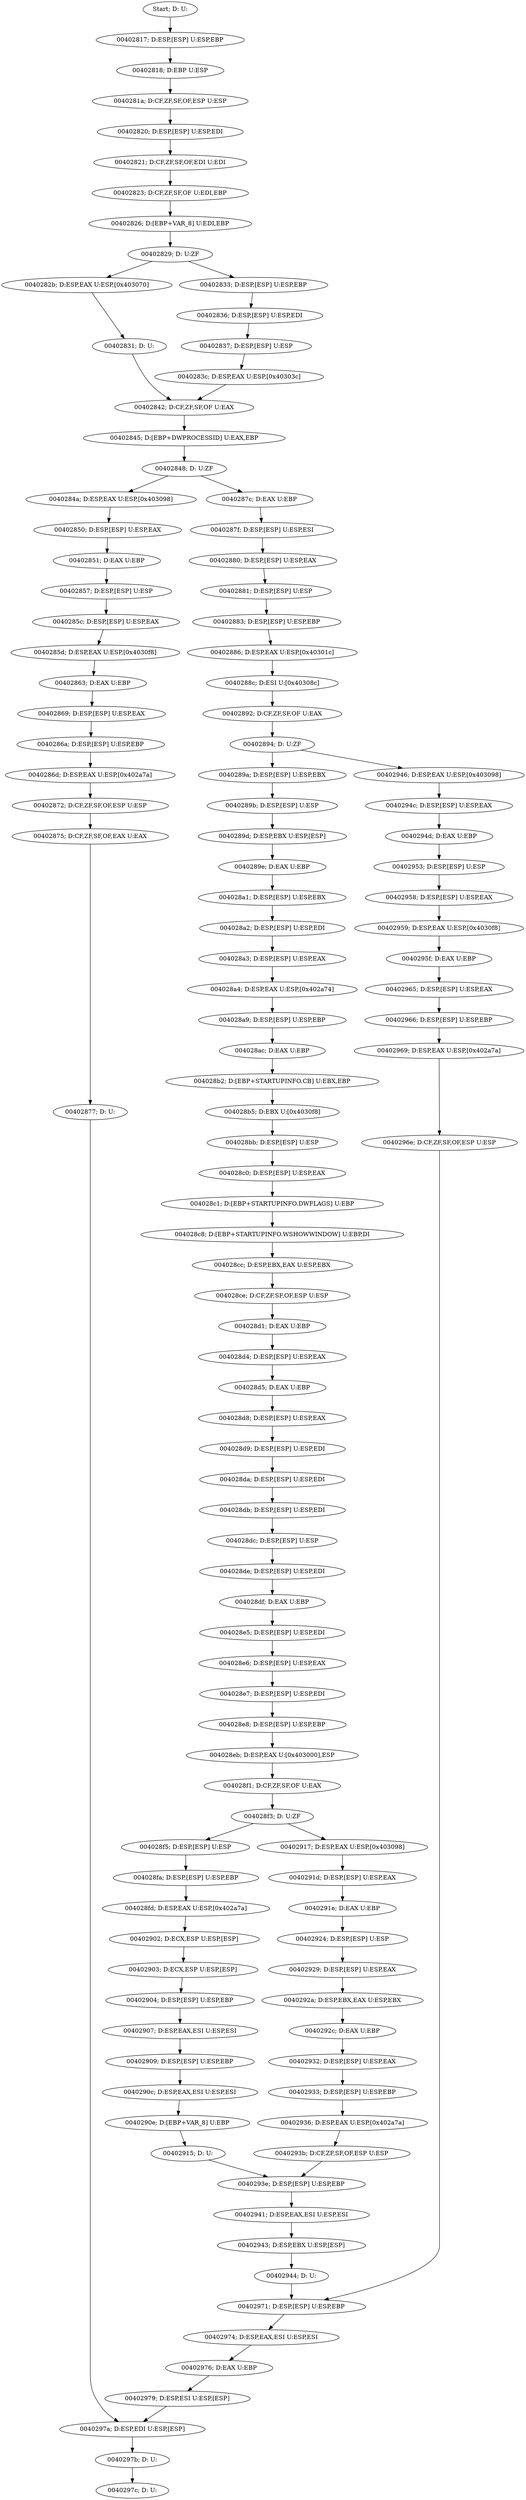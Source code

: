 digraph {
	n0 [label="Start; D: U:"]
	n1 [label="00402817; D:ESP,[ESP] U:ESP,EBP"]
	n2 [label="00402818; D:EBP U:ESP"]
	n3 [label="0040281a; D:CF,ZF,SF,OF,ESP U:ESP"]
	n4 [label="00402820; D:ESP,[ESP] U:ESP,EDI"]
	n5 [label="00402821; D:CF,ZF,SF,OF,EDI U:EDI"]
	n6 [label="00402823; D:CF,ZF,SF,OF U:EDI,EBP"]
	n7 [label="00402826; D:[EBP+VAR_8] U:EDI,EBP"]
	n8 [label="00402829; D: U:ZF"]
	n9 [label="0040282b; D:ESP,EAX U:ESP,[0x403070]"]
	n10 [label="00402831; D: U:"]
	n11 [label="00402833; D:ESP,[ESP] U:ESP,EBP"]
	n12 [label="00402836; D:ESP,[ESP] U:ESP,EDI"]
	n13 [label="00402837; D:ESP,[ESP] U:ESP"]
	n14 [label="0040283c; D:ESP,EAX U:ESP,[0x40303c]"]
	n15 [label="00402842; D:CF,ZF,SF,OF U:EAX"]
	n16 [label="00402845; D:[EBP+DWPROCESSID] U:EAX,EBP"]
	n17 [label="00402848; D: U:ZF"]
	n18 [label="0040284a; D:ESP,EAX U:ESP,[0x403098]"]
	n19 [label="00402850; D:ESP,[ESP] U:ESP,EAX"]
	n20 [label="00402851; D:EAX U:EBP"]
	n21 [label="00402857; D:ESP,[ESP] U:ESP"]
	n22 [label="0040285c; D:ESP,[ESP] U:ESP,EAX"]
	n23 [label="0040285d; D:ESP,EAX U:ESP,[0x4030f8]"]
	n24 [label="00402863; D:EAX U:EBP"]
	n25 [label="00402869; D:ESP,[ESP] U:ESP,EAX"]
	n26 [label="0040286a; D:ESP,[ESP] U:ESP,EBP"]
	n27 [label="0040286d; D:ESP,EAX U:ESP,[0x402a7a]"]
	n28 [label="00402872; D:CF,ZF,SF,OF,ESP U:ESP"]
	n29 [label="00402875; D:CF,ZF,SF,OF,EAX U:EAX"]
	n30 [label="00402877; D: U:"]
	n31 [label="0040287c; D:EAX U:EBP"]
	n32 [label="0040287f; D:ESP,[ESP] U:ESP,ESI"]
	n33 [label="00402880; D:ESP,[ESP] U:ESP,EAX"]
	n34 [label="00402881; D:ESP,[ESP] U:ESP"]
	n35 [label="00402883; D:ESP,[ESP] U:ESP,EBP"]
	n36 [label="00402886; D:ESP,EAX U:ESP,[0x40301c]"]
	n37 [label="0040288c; D:ESI U:[0x40308c]"]
	n38 [label="00402892; D:CF,ZF,SF,OF U:EAX"]
	n39 [label="00402894; D: U:ZF"]
	n40 [label="0040289a; D:ESP,[ESP] U:ESP,EBX"]
	n41 [label="0040289b; D:ESP,[ESP] U:ESP"]
	n42 [label="0040289d; D:ESP,EBX U:ESP,[ESP]"]
	n43 [label="0040289e; D:EAX U:EBP"]
	n44 [label="004028a1; D:ESP,[ESP] U:ESP,EBX"]
	n45 [label="004028a2; D:ESP,[ESP] U:ESP,EDI"]
	n46 [label="004028a3; D:ESP,[ESP] U:ESP,EAX"]
	n47 [label="004028a4; D:ESP,EAX U:ESP,[0x402a74]"]
	n48 [label="004028a9; D:ESP,[ESP] U:ESP,EBP"]
	n49 [label="004028ac; D:EAX U:EBP"]
	n50 [label="004028b2; D:[EBP+STARTUPINFO.CB] U:EBX,EBP"]
	n51 [label="004028b5; D:EBX U:[0x4030f8]"]
	n52 [label="004028bb; D:ESP,[ESP] U:ESP"]
	n53 [label="004028c0; D:ESP,[ESP] U:ESP,EAX"]
	n54 [label="004028c1; D:[EBP+STARTUPINFO.DWFLAGS] U:EBP"]
	n55 [label="004028c8; D:[EBP+STARTUPINFO.WSHOWWINDOW] U:EBP,DI"]
	n56 [label="004028cc; D:ESP,EBX,EAX U:ESP,EBX"]
	n57 [label="004028ce; D:CF,ZF,SF,OF,ESP U:ESP"]
	n58 [label="004028d1; D:EAX U:EBP"]
	n59 [label="004028d4; D:ESP,[ESP] U:ESP,EAX"]
	n60 [label="004028d5; D:EAX U:EBP"]
	n61 [label="004028d8; D:ESP,[ESP] U:ESP,EAX"]
	n62 [label="004028d9; D:ESP,[ESP] U:ESP,EDI"]
	n63 [label="004028da; D:ESP,[ESP] U:ESP,EDI"]
	n64 [label="004028db; D:ESP,[ESP] U:ESP,EDI"]
	n65 [label="004028dc; D:ESP,[ESP] U:ESP"]
	n66 [label="004028de; D:ESP,[ESP] U:ESP,EDI"]
	n67 [label="004028df; D:EAX U:EBP"]
	n68 [label="004028e5; D:ESP,[ESP] U:ESP,EDI"]
	n69 [label="004028e6; D:ESP,[ESP] U:ESP,EAX"]
	n70 [label="004028e7; D:ESP,[ESP] U:ESP,EDI"]
	n71 [label="004028e8; D:ESP,[ESP] U:ESP,EBP"]
	n72 [label="004028eb; D:ESP,EAX U:[0x403000],ESP"]
	n73 [label="004028f1; D:CF,ZF,SF,OF U:EAX"]
	n74 [label="004028f3; D: U:ZF"]
	n75 [label="004028f5; D:ESP,[ESP] U:ESP"]
	n76 [label="004028fa; D:ESP,[ESP] U:ESP,EBP"]
	n77 [label="004028fd; D:ESP,EAX U:ESP,[0x402a7a]"]
	n78 [label="00402902; D:ECX,ESP U:ESP,[ESP]"]
	n79 [label="00402903; D:ECX,ESP U:ESP,[ESP]"]
	n80 [label="00402904; D:ESP,[ESP] U:ESP,EBP"]
	n81 [label="00402907; D:ESP,EAX,ESI U:ESP,ESI"]
	n82 [label="00402909; D:ESP,[ESP] U:ESP,EBP"]
	n83 [label="0040290c; D:ESP,EAX,ESI U:ESP,ESI"]
	n84 [label="0040290e; D:[EBP+VAR_8] U:EBP"]
	n85 [label="00402915; D: U:"]
	n86 [label="00402917; D:ESP,EAX U:ESP,[0x403098]"]
	n87 [label="0040291d; D:ESP,[ESP] U:ESP,EAX"]
	n88 [label="0040291e; D:EAX U:EBP"]
	n89 [label="00402924; D:ESP,[ESP] U:ESP"]
	n90 [label="00402929; D:ESP,[ESP] U:ESP,EAX"]
	n91 [label="0040292a; D:ESP,EBX,EAX U:ESP,EBX"]
	n92 [label="0040292c; D:EAX U:EBP"]
	n93 [label="00402932; D:ESP,[ESP] U:ESP,EAX"]
	n94 [label="00402933; D:ESP,[ESP] U:ESP,EBP"]
	n95 [label="00402936; D:ESP,EAX U:ESP,[0x402a7a]"]
	n96 [label="0040293b; D:CF,ZF,SF,OF,ESP U:ESP"]
	n97 [label="0040293e; D:ESP,[ESP] U:ESP,EBP"]
	n98 [label="00402941; D:ESP,EAX,ESI U:ESP,ESI"]
	n99 [label="00402943; D:ESP,EBX U:ESP,[ESP]"]
	n100 [label="00402944; D: U:"]
	n101 [label="00402946; D:ESP,EAX U:ESP,[0x403098]"]
	n102 [label="0040294c; D:ESP,[ESP] U:ESP,EAX"]
	n103 [label="0040294d; D:EAX U:EBP"]
	n104 [label="00402953; D:ESP,[ESP] U:ESP"]
	n105 [label="00402958; D:ESP,[ESP] U:ESP,EAX"]
	n106 [label="00402959; D:ESP,EAX U:ESP,[0x4030f8]"]
	n107 [label="0040295f; D:EAX U:EBP"]
	n108 [label="00402965; D:ESP,[ESP] U:ESP,EAX"]
	n109 [label="00402966; D:ESP,[ESP] U:ESP,EBP"]
	n110 [label="00402969; D:ESP,EAX U:ESP,[0x402a7a]"]
	n111 [label="0040296e; D:CF,ZF,SF,OF,ESP U:ESP"]
	n112 [label="00402971; D:ESP,[ESP] U:ESP,EBP"]
	n113 [label="00402974; D:ESP,EAX,ESI U:ESP,ESI"]
	n114 [label="00402976; D:EAX U:EBP"]
	n115 [label="00402979; D:ESP,ESI U:ESP,[ESP]"]
	n116 [label="0040297a; D:ESP,EDI U:ESP,[ESP]"]
	n117 [label="0040297b; D: U:"]
	n118 [label="0040297c; D: U:"]

	n0 -> n1
	n1 -> n2
	n2 -> n3
	n3 -> n4
	n4 -> n5
	n5 -> n6
	n6 -> n7
	n7 -> n8
	n8 -> n9
	n8 -> n11
	n9 -> n10
	n10 -> n15
	n11 -> n12
	n12 -> n13
	n13 -> n14
	n14 -> n15
	n15 -> n16
	n16 -> n17
	n17 -> n18
	n17 -> n31
	n18 -> n19
	n19 -> n20
	n20 -> n21
	n21 -> n22
	n22 -> n23
	n23 -> n24
	n24 -> n25
	n25 -> n26
	n26 -> n27
	n27 -> n28
	n28 -> n29
	n29 -> n30
	n30 -> n116
	n31 -> n32
	n32 -> n33
	n33 -> n34
	n34 -> n35
	n35 -> n36
	n36 -> n37
	n37 -> n38
	n38 -> n39
	n39 -> n40
	n39 -> n101
	n40 -> n41
	n41 -> n42
	n42 -> n43
	n43 -> n44
	n44 -> n45
	n45 -> n46
	n46 -> n47
	n47 -> n48
	n48 -> n49
	n49 -> n50
	n50 -> n51
	n51 -> n52
	n52 -> n53
	n53 -> n54
	n54 -> n55
	n55 -> n56
	n56 -> n57
	n57 -> n58
	n58 -> n59
	n59 -> n60
	n60 -> n61
	n61 -> n62
	n62 -> n63
	n63 -> n64
	n64 -> n65
	n65 -> n66
	n66 -> n67
	n67 -> n68
	n68 -> n69
	n69 -> n70
	n70 -> n71
	n71 -> n72
	n72 -> n73
	n73 -> n74
	n74 -> n75
	n74 -> n86
	n75 -> n76
	n76 -> n77
	n77 -> n78
	n78 -> n79
	n79 -> n80
	n80 -> n81
	n81 -> n82
	n82 -> n83
	n83 -> n84
	n84 -> n85
	n85 -> n97
	n86 -> n87
	n87 -> n88
	n88 -> n89
	n89 -> n90
	n90 -> n91
	n91 -> n92
	n92 -> n93
	n93 -> n94
	n94 -> n95
	n95 -> n96
	n96 -> n97
	n97 -> n98
	n98 -> n99
	n99 -> n100
	n100 -> n112
	n101 -> n102
	n102 -> n103
	n103 -> n104
	n104 -> n105
	n105 -> n106
	n106 -> n107
	n107 -> n108
	n108 -> n109
	n109 -> n110
	n110 -> n111
	n111 -> n112
	n112 -> n113
	n113 -> n114
	n114 -> n115
	n115 -> n116
	n116 -> n117
	n117 -> n118

}